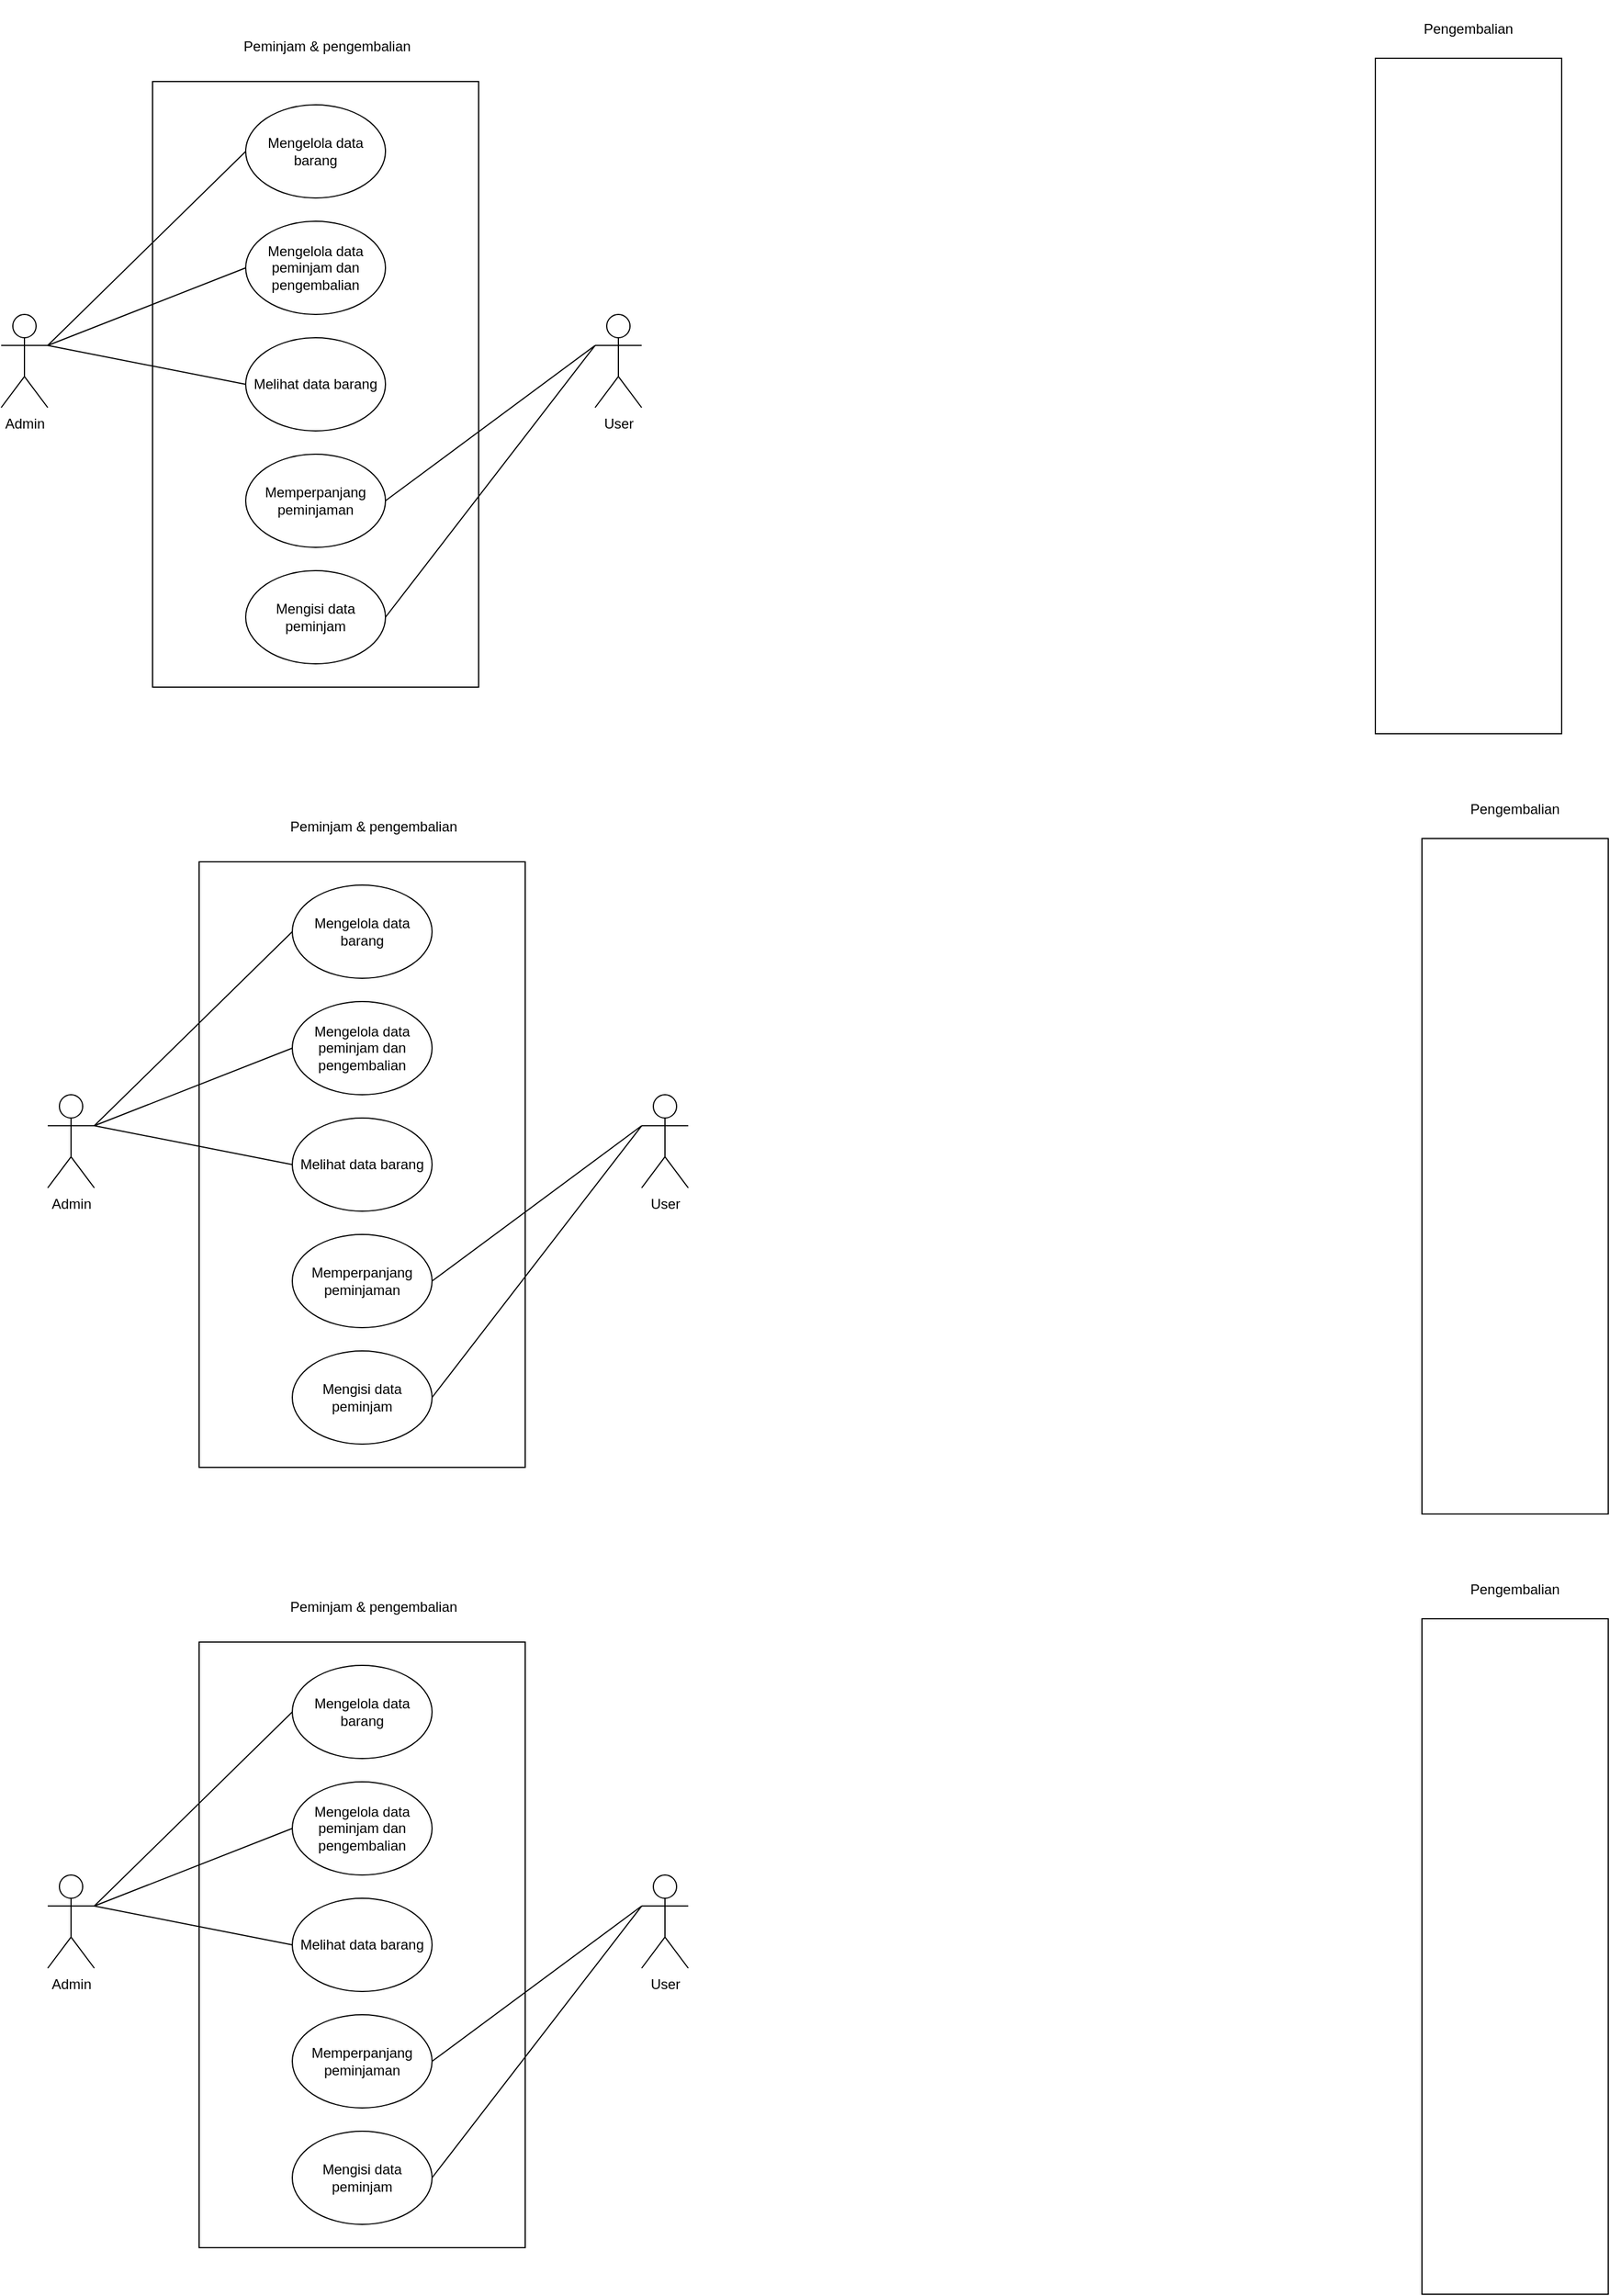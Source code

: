 <mxfile version="15.8.2" type="github"><diagram id="ZLroEB_-gU2EnRJWSiKu" name="Page-1"><mxGraphModel dx="864" dy="427" grid="1" gridSize="10" guides="1" tooltips="1" connect="1" arrows="1" fold="1" page="1" pageScale="1" pageWidth="850" pageHeight="1100" math="0" shadow="0"><root><mxCell id="0"/><mxCell id="1" parent="0"/><mxCell id="P4bsiAcdtX9VnrZpLZjR-1" value="" style="rounded=0;whiteSpace=wrap;html=1;" parent="1" vertex="1"><mxGeometry x="170" y="110" width="280" height="520" as="geometry"/></mxCell><mxCell id="P4bsiAcdtX9VnrZpLZjR-2" value="Mengelola data barang" style="ellipse;whiteSpace=wrap;html=1;" parent="1" vertex="1"><mxGeometry x="250" y="130" width="120" height="80" as="geometry"/></mxCell><mxCell id="P4bsiAcdtX9VnrZpLZjR-3" value="Kode barang" style="ellipse;whiteSpace=wrap;html=1;" parent="1" vertex="1"><mxGeometry x="1240" y="110" width="120" height="80" as="geometry"/></mxCell><mxCell id="P4bsiAcdtX9VnrZpLZjR-4" value="Nama barang" style="ellipse;whiteSpace=wrap;html=1;" parent="1" vertex="1"><mxGeometry x="1240" y="220" width="120" height="80" as="geometry"/></mxCell><mxCell id="P4bsiAcdtX9VnrZpLZjR-5" value="Tanggal peminjaman" style="ellipse;whiteSpace=wrap;html=1;" parent="1" vertex="1"><mxGeometry x="1240" y="330" width="120" height="80" as="geometry"/></mxCell><mxCell id="P4bsiAcdtX9VnrZpLZjR-6" value="Admin" style="shape=umlActor;verticalLabelPosition=bottom;verticalAlign=top;html=1;outlineConnect=0;" parent="1" vertex="1"><mxGeometry x="40" y="310" width="40" height="80" as="geometry"/></mxCell><mxCell id="P4bsiAcdtX9VnrZpLZjR-7" value="Tanggal pengembalian" style="ellipse;whiteSpace=wrap;html=1;" parent="1" vertex="1"><mxGeometry x="1240" y="440" width="120" height="80" as="geometry"/></mxCell><mxCell id="P4bsiAcdtX9VnrZpLZjR-8" value="Mengelola data peminjam dan pengembalian" style="ellipse;whiteSpace=wrap;html=1;" parent="1" vertex="1"><mxGeometry x="250" y="230" width="120" height="80" as="geometry"/></mxCell><mxCell id="P4bsiAcdtX9VnrZpLZjR-9" value="Nama peminjam" style="ellipse;whiteSpace=wrap;html=1;" parent="1" vertex="1"><mxGeometry x="1240" y="550" width="120" height="80" as="geometry"/></mxCell><mxCell id="P4bsiAcdtX9VnrZpLZjR-10" value="Mengisi data peminjam" style="ellipse;whiteSpace=wrap;html=1;" parent="1" vertex="1"><mxGeometry x="250" y="530" width="120" height="80" as="geometry"/></mxCell><mxCell id="P4bsiAcdtX9VnrZpLZjR-11" value="Pengembalian" style="text;html=1;strokeColor=none;fillColor=none;align=center;verticalAlign=middle;whiteSpace=wrap;rounded=0;" parent="1" vertex="1"><mxGeometry x="1250" y="40" width="100" height="50" as="geometry"/></mxCell><mxCell id="P4bsiAcdtX9VnrZpLZjR-12" value="User" style="shape=umlActor;verticalLabelPosition=bottom;verticalAlign=top;html=1;outlineConnect=0;" parent="1" vertex="1"><mxGeometry x="550" y="310" width="40" height="80" as="geometry"/></mxCell><mxCell id="P4bsiAcdtX9VnrZpLZjR-13" value="Peminjam &amp;amp; pengembalian" style="text;html=1;strokeColor=none;fillColor=none;align=center;verticalAlign=middle;whiteSpace=wrap;rounded=0;" parent="1" vertex="1"><mxGeometry x="240" y="70" width="160" height="20" as="geometry"/></mxCell><mxCell id="P4bsiAcdtX9VnrZpLZjR-14" value="" style="rounded=0;whiteSpace=wrap;html=1;" parent="1" vertex="1"><mxGeometry x="1220" y="90" width="160" height="580" as="geometry"/></mxCell><mxCell id="P4bsiAcdtX9VnrZpLZjR-15" value="Memperpanjang peminjaman" style="ellipse;whiteSpace=wrap;html=1;" parent="1" vertex="1"><mxGeometry x="250" y="430" width="120" height="80" as="geometry"/></mxCell><mxCell id="P4bsiAcdtX9VnrZpLZjR-16" value="" style="endArrow=none;html=1;rounded=0;exitX=1;exitY=0.333;exitDx=0;exitDy=0;exitPerimeter=0;entryX=0;entryY=0.5;entryDx=0;entryDy=0;endFill=0;" parent="1" source="P4bsiAcdtX9VnrZpLZjR-6" target="P4bsiAcdtX9VnrZpLZjR-2" edge="1"><mxGeometry width="50" height="50" relative="1" as="geometry"><mxPoint x="110" y="340" as="sourcePoint"/><mxPoint x="160" y="290" as="targetPoint"/></mxGeometry></mxCell><mxCell id="P4bsiAcdtX9VnrZpLZjR-17" value="" style="endArrow=none;html=1;rounded=0;exitX=1;exitY=0.333;exitDx=0;exitDy=0;exitPerimeter=0;entryX=0;entryY=0.5;entryDx=0;entryDy=0;endFill=0;" parent="1" source="P4bsiAcdtX9VnrZpLZjR-6" target="P4bsiAcdtX9VnrZpLZjR-8" edge="1"><mxGeometry width="50" height="50" relative="1" as="geometry"><mxPoint x="100" y="346.667" as="sourcePoint"/><mxPoint x="260" y="200" as="targetPoint"/></mxGeometry></mxCell><mxCell id="P4bsiAcdtX9VnrZpLZjR-18" value="" style="endArrow=none;html=1;rounded=0;exitX=0;exitY=0.333;exitDx=0;exitDy=0;exitPerimeter=0;entryX=1;entryY=0.5;entryDx=0;entryDy=0;endFill=0;" parent="1" source="P4bsiAcdtX9VnrZpLZjR-12" target="P4bsiAcdtX9VnrZpLZjR-10" edge="1"><mxGeometry width="50" height="50" relative="1" as="geometry"><mxPoint x="100" y="346.667" as="sourcePoint"/><mxPoint x="260" y="200" as="targetPoint"/></mxGeometry></mxCell><mxCell id="P4bsiAcdtX9VnrZpLZjR-19" value="" style="endArrow=none;html=1;rounded=0;exitX=0;exitY=0.333;exitDx=0;exitDy=0;exitPerimeter=0;entryX=1;entryY=0.5;entryDx=0;entryDy=0;endFill=0;" parent="1" source="P4bsiAcdtX9VnrZpLZjR-12" target="P4bsiAcdtX9VnrZpLZjR-15" edge="1"><mxGeometry width="50" height="50" relative="1" as="geometry"><mxPoint x="540" y="346.667" as="sourcePoint"/><mxPoint x="380" y="380" as="targetPoint"/></mxGeometry></mxCell><mxCell id="P4bsiAcdtX9VnrZpLZjR-20" value="Melihat data barang" style="ellipse;whiteSpace=wrap;html=1;" parent="1" vertex="1"><mxGeometry x="250" y="330" width="120" height="80" as="geometry"/></mxCell><mxCell id="P4bsiAcdtX9VnrZpLZjR-21" value="" style="endArrow=none;html=1;rounded=0;exitX=1;exitY=0.333;exitDx=0;exitDy=0;exitPerimeter=0;entryX=0;entryY=0.5;entryDx=0;entryDy=0;endFill=0;" parent="1" source="P4bsiAcdtX9VnrZpLZjR-6" target="P4bsiAcdtX9VnrZpLZjR-20" edge="1"><mxGeometry width="50" height="50" relative="1" as="geometry"><mxPoint x="100" y="266.667" as="sourcePoint"/><mxPoint x="260" y="290" as="targetPoint"/></mxGeometry></mxCell><mxCell id="iKdUsZKfYf7V3n3QyPej-1" value="" style="rounded=0;whiteSpace=wrap;html=1;" parent="1" vertex="1"><mxGeometry x="210" y="780" width="280" height="520" as="geometry"/></mxCell><mxCell id="iKdUsZKfYf7V3n3QyPej-2" value="Mengelola data barang" style="ellipse;whiteSpace=wrap;html=1;" parent="1" vertex="1"><mxGeometry x="290" y="800" width="120" height="80" as="geometry"/></mxCell><mxCell id="iKdUsZKfYf7V3n3QyPej-3" value="Kode barang" style="ellipse;whiteSpace=wrap;html=1;" parent="1" vertex="1"><mxGeometry x="1280" y="780" width="120" height="80" as="geometry"/></mxCell><mxCell id="iKdUsZKfYf7V3n3QyPej-4" value="Nama barang" style="ellipse;whiteSpace=wrap;html=1;" parent="1" vertex="1"><mxGeometry x="1280" y="890" width="120" height="80" as="geometry"/></mxCell><mxCell id="iKdUsZKfYf7V3n3QyPej-5" value="Tanggal peminjaman" style="ellipse;whiteSpace=wrap;html=1;" parent="1" vertex="1"><mxGeometry x="1280" y="1000" width="120" height="80" as="geometry"/></mxCell><mxCell id="iKdUsZKfYf7V3n3QyPej-6" value="Admin" style="shape=umlActor;verticalLabelPosition=bottom;verticalAlign=top;html=1;outlineConnect=0;" parent="1" vertex="1"><mxGeometry x="80" y="980" width="40" height="80" as="geometry"/></mxCell><mxCell id="iKdUsZKfYf7V3n3QyPej-7" value="Tanggal pengembalian" style="ellipse;whiteSpace=wrap;html=1;" parent="1" vertex="1"><mxGeometry x="1280" y="1110" width="120" height="80" as="geometry"/></mxCell><mxCell id="iKdUsZKfYf7V3n3QyPej-8" value="Mengelola data peminjam dan pengembalian" style="ellipse;whiteSpace=wrap;html=1;" parent="1" vertex="1"><mxGeometry x="290" y="900" width="120" height="80" as="geometry"/></mxCell><mxCell id="iKdUsZKfYf7V3n3QyPej-9" value="Nama peminjam" style="ellipse;whiteSpace=wrap;html=1;" parent="1" vertex="1"><mxGeometry x="1280" y="1220" width="120" height="80" as="geometry"/></mxCell><mxCell id="iKdUsZKfYf7V3n3QyPej-10" value="Mengisi data peminjam" style="ellipse;whiteSpace=wrap;html=1;" parent="1" vertex="1"><mxGeometry x="290" y="1200" width="120" height="80" as="geometry"/></mxCell><mxCell id="iKdUsZKfYf7V3n3QyPej-11" value="Pengembalian" style="text;html=1;strokeColor=none;fillColor=none;align=center;verticalAlign=middle;whiteSpace=wrap;rounded=0;" parent="1" vertex="1"><mxGeometry x="1290" y="710" width="100" height="50" as="geometry"/></mxCell><mxCell id="iKdUsZKfYf7V3n3QyPej-12" value="User" style="shape=umlActor;verticalLabelPosition=bottom;verticalAlign=top;html=1;outlineConnect=0;" parent="1" vertex="1"><mxGeometry x="590" y="980" width="40" height="80" as="geometry"/></mxCell><mxCell id="iKdUsZKfYf7V3n3QyPej-13" value="Peminjam &amp;amp; pengembalian" style="text;html=1;strokeColor=none;fillColor=none;align=center;verticalAlign=middle;whiteSpace=wrap;rounded=0;" parent="1" vertex="1"><mxGeometry x="280" y="740" width="160" height="20" as="geometry"/></mxCell><mxCell id="iKdUsZKfYf7V3n3QyPej-14" value="" style="rounded=0;whiteSpace=wrap;html=1;" parent="1" vertex="1"><mxGeometry x="1260" y="760" width="160" height="580" as="geometry"/></mxCell><mxCell id="iKdUsZKfYf7V3n3QyPej-15" value="Memperpanjang peminjaman" style="ellipse;whiteSpace=wrap;html=1;" parent="1" vertex="1"><mxGeometry x="290" y="1100" width="120" height="80" as="geometry"/></mxCell><mxCell id="iKdUsZKfYf7V3n3QyPej-16" value="" style="endArrow=none;html=1;rounded=0;exitX=1;exitY=0.333;exitDx=0;exitDy=0;exitPerimeter=0;entryX=0;entryY=0.5;entryDx=0;entryDy=0;endFill=0;" parent="1" source="iKdUsZKfYf7V3n3QyPej-6" target="iKdUsZKfYf7V3n3QyPej-2" edge="1"><mxGeometry width="50" height="50" relative="1" as="geometry"><mxPoint x="150" y="1010" as="sourcePoint"/><mxPoint x="200" y="960" as="targetPoint"/></mxGeometry></mxCell><mxCell id="iKdUsZKfYf7V3n3QyPej-17" value="" style="endArrow=none;html=1;rounded=0;exitX=1;exitY=0.333;exitDx=0;exitDy=0;exitPerimeter=0;entryX=0;entryY=0.5;entryDx=0;entryDy=0;endFill=0;" parent="1" source="iKdUsZKfYf7V3n3QyPej-6" target="iKdUsZKfYf7V3n3QyPej-8" edge="1"><mxGeometry width="50" height="50" relative="1" as="geometry"><mxPoint x="140" y="1016.667" as="sourcePoint"/><mxPoint x="300" y="870" as="targetPoint"/></mxGeometry></mxCell><mxCell id="iKdUsZKfYf7V3n3QyPej-18" value="" style="endArrow=none;html=1;rounded=0;exitX=0;exitY=0.333;exitDx=0;exitDy=0;exitPerimeter=0;entryX=1;entryY=0.5;entryDx=0;entryDy=0;endFill=0;" parent="1" source="iKdUsZKfYf7V3n3QyPej-12" target="iKdUsZKfYf7V3n3QyPej-10" edge="1"><mxGeometry width="50" height="50" relative="1" as="geometry"><mxPoint x="140" y="1016.667" as="sourcePoint"/><mxPoint x="300" y="870" as="targetPoint"/></mxGeometry></mxCell><mxCell id="iKdUsZKfYf7V3n3QyPej-19" value="" style="endArrow=none;html=1;rounded=0;exitX=0;exitY=0.333;exitDx=0;exitDy=0;exitPerimeter=0;entryX=1;entryY=0.5;entryDx=0;entryDy=0;endFill=0;" parent="1" source="iKdUsZKfYf7V3n3QyPej-12" target="iKdUsZKfYf7V3n3QyPej-15" edge="1"><mxGeometry width="50" height="50" relative="1" as="geometry"><mxPoint x="580" y="1016.667" as="sourcePoint"/><mxPoint x="420" y="1050" as="targetPoint"/></mxGeometry></mxCell><mxCell id="iKdUsZKfYf7V3n3QyPej-20" value="Melihat data barang" style="ellipse;whiteSpace=wrap;html=1;" parent="1" vertex="1"><mxGeometry x="290" y="1000" width="120" height="80" as="geometry"/></mxCell><mxCell id="iKdUsZKfYf7V3n3QyPej-21" value="" style="endArrow=none;html=1;rounded=0;exitX=1;exitY=0.333;exitDx=0;exitDy=0;exitPerimeter=0;entryX=0;entryY=0.5;entryDx=0;entryDy=0;endFill=0;" parent="1" source="iKdUsZKfYf7V3n3QyPej-6" target="iKdUsZKfYf7V3n3QyPej-20" edge="1"><mxGeometry width="50" height="50" relative="1" as="geometry"><mxPoint x="140" y="936.667" as="sourcePoint"/><mxPoint x="300" y="960" as="targetPoint"/></mxGeometry></mxCell><mxCell id="p4TfYvV8_pQsy_eC9jSS-1" value="" style="rounded=0;whiteSpace=wrap;html=1;" vertex="1" parent="1"><mxGeometry x="210" y="1450" width="280" height="520" as="geometry"/></mxCell><mxCell id="p4TfYvV8_pQsy_eC9jSS-2" value="Mengelola data barang" style="ellipse;whiteSpace=wrap;html=1;" vertex="1" parent="1"><mxGeometry x="290" y="1470" width="120" height="80" as="geometry"/></mxCell><mxCell id="p4TfYvV8_pQsy_eC9jSS-3" value="Kode barang" style="ellipse;whiteSpace=wrap;html=1;" vertex="1" parent="1"><mxGeometry x="1280" y="1450" width="120" height="80" as="geometry"/></mxCell><mxCell id="p4TfYvV8_pQsy_eC9jSS-4" value="Nama barang" style="ellipse;whiteSpace=wrap;html=1;" vertex="1" parent="1"><mxGeometry x="1280" y="1560" width="120" height="80" as="geometry"/></mxCell><mxCell id="p4TfYvV8_pQsy_eC9jSS-5" value="Tanggal peminjaman" style="ellipse;whiteSpace=wrap;html=1;" vertex="1" parent="1"><mxGeometry x="1280" y="1670" width="120" height="80" as="geometry"/></mxCell><mxCell id="p4TfYvV8_pQsy_eC9jSS-6" value="Admin" style="shape=umlActor;verticalLabelPosition=bottom;verticalAlign=top;html=1;outlineConnect=0;" vertex="1" parent="1"><mxGeometry x="80" y="1650" width="40" height="80" as="geometry"/></mxCell><mxCell id="p4TfYvV8_pQsy_eC9jSS-7" value="Tanggal pengembalian" style="ellipse;whiteSpace=wrap;html=1;" vertex="1" parent="1"><mxGeometry x="1280" y="1780" width="120" height="80" as="geometry"/></mxCell><mxCell id="p4TfYvV8_pQsy_eC9jSS-8" value="Mengelola data peminjam dan pengembalian" style="ellipse;whiteSpace=wrap;html=1;" vertex="1" parent="1"><mxGeometry x="290" y="1570" width="120" height="80" as="geometry"/></mxCell><mxCell id="p4TfYvV8_pQsy_eC9jSS-9" value="Nama peminjam" style="ellipse;whiteSpace=wrap;html=1;" vertex="1" parent="1"><mxGeometry x="1280" y="1890" width="120" height="80" as="geometry"/></mxCell><mxCell id="p4TfYvV8_pQsy_eC9jSS-10" value="Mengisi data peminjam" style="ellipse;whiteSpace=wrap;html=1;" vertex="1" parent="1"><mxGeometry x="290" y="1870" width="120" height="80" as="geometry"/></mxCell><mxCell id="p4TfYvV8_pQsy_eC9jSS-11" value="Pengembalian" style="text;html=1;strokeColor=none;fillColor=none;align=center;verticalAlign=middle;whiteSpace=wrap;rounded=0;" vertex="1" parent="1"><mxGeometry x="1290" y="1380" width="100" height="50" as="geometry"/></mxCell><mxCell id="p4TfYvV8_pQsy_eC9jSS-12" value="User" style="shape=umlActor;verticalLabelPosition=bottom;verticalAlign=top;html=1;outlineConnect=0;" vertex="1" parent="1"><mxGeometry x="590" y="1650" width="40" height="80" as="geometry"/></mxCell><mxCell id="p4TfYvV8_pQsy_eC9jSS-13" value="Peminjam &amp;amp; pengembalian" style="text;html=1;strokeColor=none;fillColor=none;align=center;verticalAlign=middle;whiteSpace=wrap;rounded=0;" vertex="1" parent="1"><mxGeometry x="280" y="1410" width="160" height="20" as="geometry"/></mxCell><mxCell id="p4TfYvV8_pQsy_eC9jSS-14" value="" style="rounded=0;whiteSpace=wrap;html=1;" vertex="1" parent="1"><mxGeometry x="1260" y="1430" width="160" height="580" as="geometry"/></mxCell><mxCell id="p4TfYvV8_pQsy_eC9jSS-15" value="Memperpanjang peminjaman" style="ellipse;whiteSpace=wrap;html=1;" vertex="1" parent="1"><mxGeometry x="290" y="1770" width="120" height="80" as="geometry"/></mxCell><mxCell id="p4TfYvV8_pQsy_eC9jSS-16" value="" style="endArrow=none;html=1;rounded=0;exitX=1;exitY=0.333;exitDx=0;exitDy=0;exitPerimeter=0;entryX=0;entryY=0.5;entryDx=0;entryDy=0;endFill=0;" edge="1" parent="1" source="p4TfYvV8_pQsy_eC9jSS-6" target="p4TfYvV8_pQsy_eC9jSS-2"><mxGeometry width="50" height="50" relative="1" as="geometry"><mxPoint x="150" y="1680" as="sourcePoint"/><mxPoint x="200" y="1630" as="targetPoint"/></mxGeometry></mxCell><mxCell id="p4TfYvV8_pQsy_eC9jSS-17" value="" style="endArrow=none;html=1;rounded=0;exitX=1;exitY=0.333;exitDx=0;exitDy=0;exitPerimeter=0;entryX=0;entryY=0.5;entryDx=0;entryDy=0;endFill=0;" edge="1" parent="1" source="p4TfYvV8_pQsy_eC9jSS-6" target="p4TfYvV8_pQsy_eC9jSS-8"><mxGeometry width="50" height="50" relative="1" as="geometry"><mxPoint x="140" y="1686.667" as="sourcePoint"/><mxPoint x="300" y="1540" as="targetPoint"/></mxGeometry></mxCell><mxCell id="p4TfYvV8_pQsy_eC9jSS-18" value="" style="endArrow=none;html=1;rounded=0;exitX=0;exitY=0.333;exitDx=0;exitDy=0;exitPerimeter=0;entryX=1;entryY=0.5;entryDx=0;entryDy=0;endFill=0;" edge="1" parent="1" source="p4TfYvV8_pQsy_eC9jSS-12" target="p4TfYvV8_pQsy_eC9jSS-10"><mxGeometry width="50" height="50" relative="1" as="geometry"><mxPoint x="140" y="1686.667" as="sourcePoint"/><mxPoint x="300" y="1540" as="targetPoint"/></mxGeometry></mxCell><mxCell id="p4TfYvV8_pQsy_eC9jSS-19" value="" style="endArrow=none;html=1;rounded=0;exitX=0;exitY=0.333;exitDx=0;exitDy=0;exitPerimeter=0;entryX=1;entryY=0.5;entryDx=0;entryDy=0;endFill=0;" edge="1" parent="1" source="p4TfYvV8_pQsy_eC9jSS-12" target="p4TfYvV8_pQsy_eC9jSS-15"><mxGeometry width="50" height="50" relative="1" as="geometry"><mxPoint x="580" y="1686.667" as="sourcePoint"/><mxPoint x="420" y="1720" as="targetPoint"/></mxGeometry></mxCell><mxCell id="p4TfYvV8_pQsy_eC9jSS-20" value="Melihat data barang" style="ellipse;whiteSpace=wrap;html=1;" vertex="1" parent="1"><mxGeometry x="290" y="1670" width="120" height="80" as="geometry"/></mxCell><mxCell id="p4TfYvV8_pQsy_eC9jSS-21" value="" style="endArrow=none;html=1;rounded=0;exitX=1;exitY=0.333;exitDx=0;exitDy=0;exitPerimeter=0;entryX=0;entryY=0.5;entryDx=0;entryDy=0;endFill=0;" edge="1" parent="1" source="p4TfYvV8_pQsy_eC9jSS-6" target="p4TfYvV8_pQsy_eC9jSS-20"><mxGeometry width="50" height="50" relative="1" as="geometry"><mxPoint x="140" y="1606.667" as="sourcePoint"/><mxPoint x="300" y="1630" as="targetPoint"/></mxGeometry></mxCell></root></mxGraphModel></diagram></mxfile>